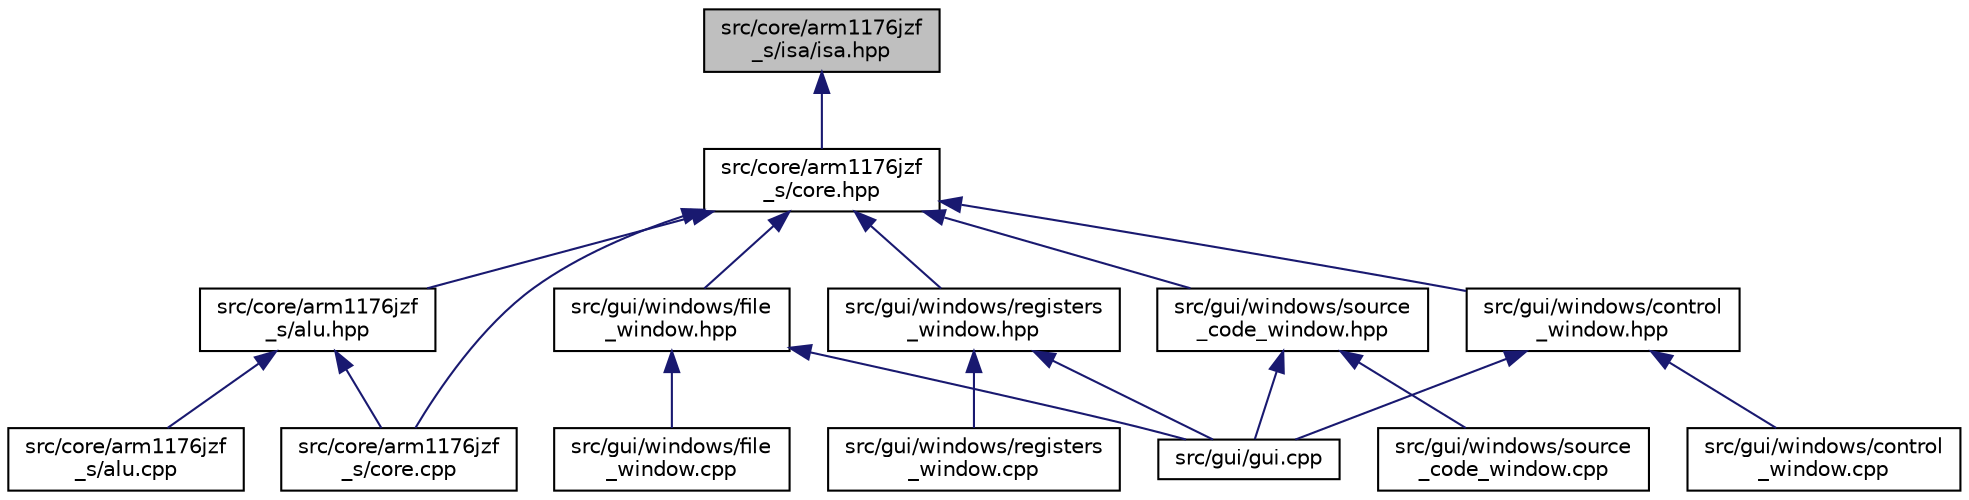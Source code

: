 digraph "src/core/arm1176jzf_s/isa/isa.hpp"
{
 // LATEX_PDF_SIZE
  bgcolor="transparent";
  edge [fontname="Helvetica",fontsize="10",labelfontname="Helvetica",labelfontsize="10"];
  node [fontname="Helvetica",fontsize="10",shape=record];
  Node1 [label="src/core/arm1176jzf\l_s/isa/isa.hpp",height=0.2,width=0.4,color="black", fillcolor="grey75", style="filled", fontcolor="black",tooltip=" "];
  Node1 -> Node2 [dir="back",color="midnightblue",fontsize="10",style="solid",fontname="Helvetica"];
  Node2 [label="src/core/arm1176jzf\l_s/core.hpp",height=0.2,width=0.4,color="black",URL="$core_8hpp.html",tooltip="This file defines a class that represents a CPU core (arm1176jzf_s)."];
  Node2 -> Node3 [dir="back",color="midnightblue",fontsize="10",style="solid",fontname="Helvetica"];
  Node3 [label="src/core/arm1176jzf\l_s/alu.hpp",height=0.2,width=0.4,color="black",URL="$alu_8hpp.html",tooltip=" "];
  Node3 -> Node4 [dir="back",color="midnightblue",fontsize="10",style="solid",fontname="Helvetica"];
  Node4 [label="src/core/arm1176jzf\l_s/alu.cpp",height=0.2,width=0.4,color="black",URL="$alu_8cpp.html",tooltip=" "];
  Node3 -> Node5 [dir="back",color="midnightblue",fontsize="10",style="solid",fontname="Helvetica"];
  Node5 [label="src/core/arm1176jzf\l_s/core.cpp",height=0.2,width=0.4,color="black",URL="$core_8cpp.html",tooltip=" "];
  Node2 -> Node5 [dir="back",color="midnightblue",fontsize="10",style="solid",fontname="Helvetica"];
  Node2 -> Node6 [dir="back",color="midnightblue",fontsize="10",style="solid",fontname="Helvetica"];
  Node6 [label="src/gui/windows/control\l_window.hpp",height=0.2,width=0.4,color="black",URL="$control__window_8hpp.html",tooltip=" "];
  Node6 -> Node7 [dir="back",color="midnightblue",fontsize="10",style="solid",fontname="Helvetica"];
  Node7 [label="src/gui/gui.cpp",height=0.2,width=0.4,color="black",URL="$gui_8cpp.html",tooltip=" "];
  Node6 -> Node8 [dir="back",color="midnightblue",fontsize="10",style="solid",fontname="Helvetica"];
  Node8 [label="src/gui/windows/control\l_window.cpp",height=0.2,width=0.4,color="black",URL="$control__window_8cpp.html",tooltip=" "];
  Node2 -> Node9 [dir="back",color="midnightblue",fontsize="10",style="solid",fontname="Helvetica"];
  Node9 [label="src/gui/windows/file\l_window.hpp",height=0.2,width=0.4,color="black",URL="$file__window_8hpp.html",tooltip=" "];
  Node9 -> Node7 [dir="back",color="midnightblue",fontsize="10",style="solid",fontname="Helvetica"];
  Node9 -> Node10 [dir="back",color="midnightblue",fontsize="10",style="solid",fontname="Helvetica"];
  Node10 [label="src/gui/windows/file\l_window.cpp",height=0.2,width=0.4,color="black",URL="$file__window_8cpp.html",tooltip=" "];
  Node2 -> Node11 [dir="back",color="midnightblue",fontsize="10",style="solid",fontname="Helvetica"];
  Node11 [label="src/gui/windows/registers\l_window.hpp",height=0.2,width=0.4,color="black",URL="$registers__window_8hpp.html",tooltip=" "];
  Node11 -> Node7 [dir="back",color="midnightblue",fontsize="10",style="solid",fontname="Helvetica"];
  Node11 -> Node12 [dir="back",color="midnightblue",fontsize="10",style="solid",fontname="Helvetica"];
  Node12 [label="src/gui/windows/registers\l_window.cpp",height=0.2,width=0.4,color="black",URL="$registers__window_8cpp.html",tooltip=" "];
  Node2 -> Node13 [dir="back",color="midnightblue",fontsize="10",style="solid",fontname="Helvetica"];
  Node13 [label="src/gui/windows/source\l_code_window.hpp",height=0.2,width=0.4,color="black",URL="$source__code__window_8hpp.html",tooltip=" "];
  Node13 -> Node7 [dir="back",color="midnightblue",fontsize="10",style="solid",fontname="Helvetica"];
  Node13 -> Node14 [dir="back",color="midnightblue",fontsize="10",style="solid",fontname="Helvetica"];
  Node14 [label="src/gui/windows/source\l_code_window.cpp",height=0.2,width=0.4,color="black",URL="$source__code__window_8cpp.html",tooltip=" "];
}
